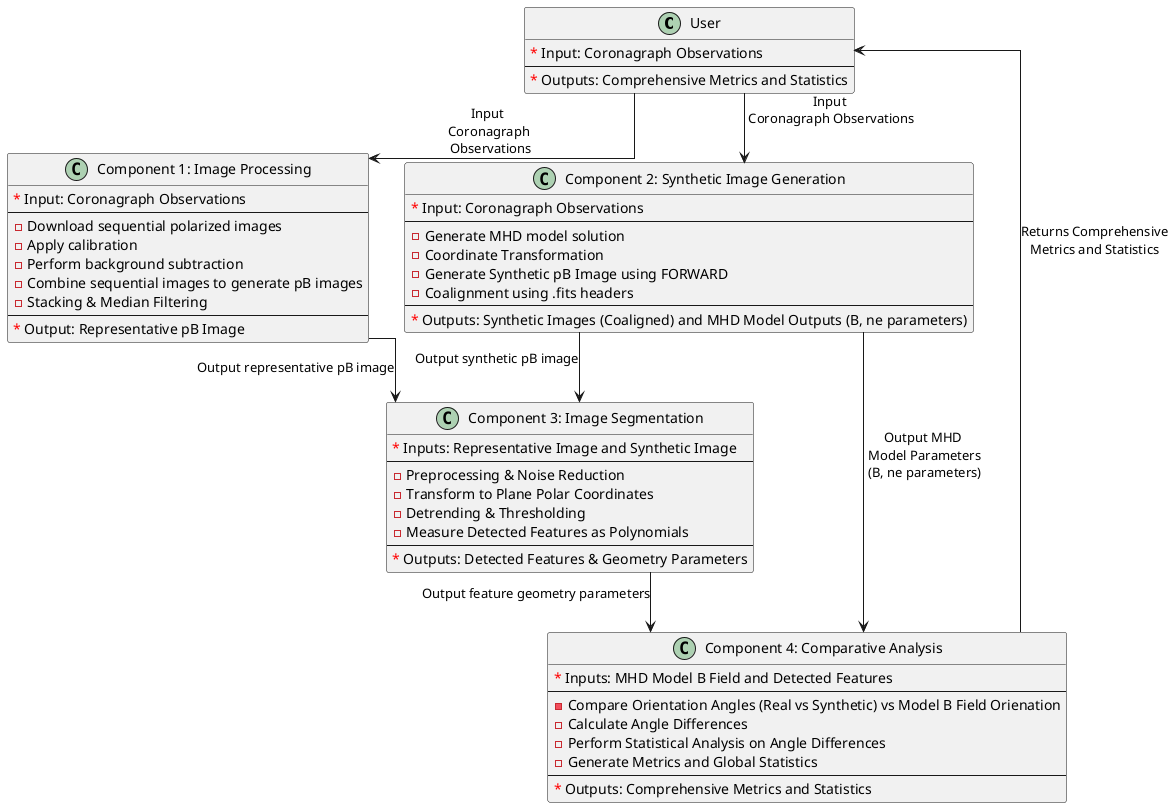 @startuml framework diagram
!define RECTANGLE class
skinparam linetype ortho

RECTANGLE User {
  <color:red>*</color> Input: Coronagraph Observations
  --
  <color:red>*</color> Outputs: Comprehensive Metrics and Statistics
}

User --> "Component 1: Image Processing" : Input \n Coronagraph \n Observations


User --> "Component 2: Synthetic Image Generation" : \n Input \n Coronagraph Observations

RECTANGLE "Component 1: Image Processing" {
    <color:red>*</color> Input: Coronagraph Observations
    --
'   - Use `secchi_prep` routine:
  - Download sequential polarized images
  - Apply calibration
  - Perform background subtraction
  - Combine sequential images to generate pB images
  - Stacking & Median Filtering
--
  <color:red>*</color> Output: Representative pB Image
}


RECTANGLE "Component 2: Synthetic Image Generation" {
    <color:red>*</color> Input: Coronagraph Observations
    --
  - Generate MHD model solution
  - Coordinate Transformation
  - Generate Synthetic pB Image using FORWARD
  - Coalignment using .fits headers
--
  <color:red>*</color> Outputs: Synthetic Images (Coaligned) and MHD Model Outputs (B, ne parameters)
}
' "Component 1: Image Processing" --> "Component 2: Synthetic Image Generation" : Output representative pB image
"Component 2: Synthetic Image Generation" --> "Component 3: Image Segmentation" : Output synthetic pB image


"Component 1: Image Processing" --> "Component 3: Image Segmentation" : Output representative pB image
RECTANGLE "Component 3: Image Segmentation" {
    <color:red>*</color> Inputs: Representative Image and Synthetic Image
    --
  - Preprocessing & Noise Reduction
  - Transform to Plane Polar Coordinates
  - Detrending & Thresholding
  - Measure Detected Features as Polynomials
--
  <color:red>*</color> Outputs: Detected Features & Geometry Parameters
}

"Component 3: Image Segmentation" --> "Component 4: Comparative Analysis" : Output feature geometry parameters
"Component 2: Synthetic Image Generation" --> "Component 4: Comparative Analysis" : Output MHD\n Model Parameters\n (B, ne parameters)

RECTANGLE "Component 4: Comparative Analysis" {
  <color:red>*</color> Inputs: MHD Model B Field and Detected Features
--
  - Compare Orientation Angles (Real vs Synthetic) vs Model B Field Orienation
  - Calculate Angle Differences
  - Perform Statistical Analysis on Angle Differences
  - Generate Metrics and Global Statistics
--
  <color:red>*</color> Outputs: Comprehensive Metrics and Statistics
}

"Component 4: Comparative Analysis" --> User : Returns Comprehensive\nMetrics and Statistics

@enduml
